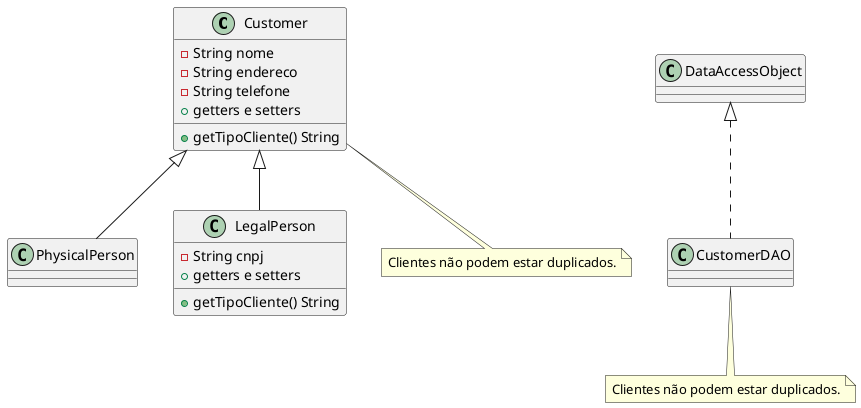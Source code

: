 @startuml
class Customer {
    -String nome
    -String endereco
    -String telefone
    +getters e setters
    +getTipoCliente() String
}
class PhysicalPerson
class LegalPerson {
    -String cnpj
    +getters e setters
    +getTipoCliente() String
}
class CustomerDAO

Customer <|-- PhysicalPerson
Customer <|-- LegalPerson
DataAccessObject <|.. CustomerDAO

note "Clientes não podem estar duplicados." as N1
Customer .. N1

note "Clientes não podem estar duplicados." as N2
CustomerDAO .. N2
@enduml
